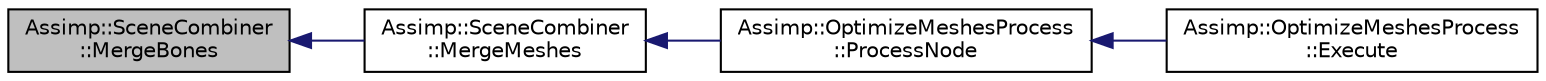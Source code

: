 digraph "Assimp::SceneCombiner::MergeBones"
{
  edge [fontname="Helvetica",fontsize="10",labelfontname="Helvetica",labelfontsize="10"];
  node [fontname="Helvetica",fontsize="10",shape=record];
  rankdir="LR";
  Node1 [label="Assimp::SceneCombiner\l::MergeBones",height=0.2,width=0.4,color="black", fillcolor="grey75", style="filled", fontcolor="black"];
  Node1 -> Node2 [dir="back",color="midnightblue",fontsize="10",style="solid",fontname="Helvetica"];
  Node2 [label="Assimp::SceneCombiner\l::MergeMeshes",height=0.2,width=0.4,color="black", fillcolor="white", style="filled",URL="$class_assimp_1_1_scene_combiner.html#a6e29b5f873a22a556cb823de3c118d41"];
  Node2 -> Node3 [dir="back",color="midnightblue",fontsize="10",style="solid",fontname="Helvetica"];
  Node3 [label="Assimp::OptimizeMeshesProcess\l::ProcessNode",height=0.2,width=0.4,color="black", fillcolor="white", style="filled",URL="$class_assimp_1_1_optimize_meshes_process.html#a362186826ee6914f1ef31170f8231117",tooltip="Do the actual optimization on all meshes of this node. "];
  Node3 -> Node4 [dir="back",color="midnightblue",fontsize="10",style="solid",fontname="Helvetica"];
  Node4 [label="Assimp::OptimizeMeshesProcess\l::Execute",height=0.2,width=0.4,color="black", fillcolor="white", style="filled",URL="$class_assimp_1_1_optimize_meshes_process.html#a43232ef13ca41e15bfa237f1f6f19978"];
}
